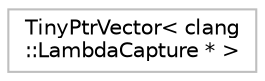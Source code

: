 digraph "Graphical Class Hierarchy"
{
 // LATEX_PDF_SIZE
  bgcolor="transparent";
  edge [fontname="Helvetica",fontsize="10",labelfontname="Helvetica",labelfontsize="10"];
  node [fontname="Helvetica",fontsize="10",shape=record];
  rankdir="LR";
  Node0 [label="TinyPtrVector\< clang\l::LambdaCapture * \>",height=0.2,width=0.4,color="grey75",tooltip=" "];
}
